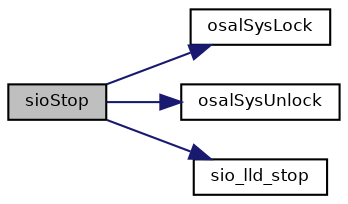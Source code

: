 digraph "sioStop"
{
  bgcolor="transparent";
  edge [fontname="Helvetica",fontsize="8",labelfontname="Helvetica",labelfontsize="8"];
  node [fontname="Helvetica",fontsize="8",shape=record];
  rankdir="LR";
  Node7 [label="sioStop",height=0.2,width=0.4,color="black", fillcolor="grey75", style="filled", fontcolor="black"];
  Node7 -> Node8 [color="midnightblue",fontsize="8",style="solid",fontname="Helvetica"];
  Node8 [label="osalSysLock",height=0.2,width=0.4,color="black",URL="$group___o_s_a_l.html#ga0cb5e528b0114b4ca61c2eb65a0515fa",tooltip="Enters a critical zone from thread context. "];
  Node7 -> Node9 [color="midnightblue",fontsize="8",style="solid",fontname="Helvetica"];
  Node9 [label="osalSysUnlock",height=0.2,width=0.4,color="black",URL="$group___o_s_a_l.html#ga17dbf4a1761019b8d94f43832c506543",tooltip="Leaves a critical zone from thread context. "];
  Node7 -> Node10 [color="midnightblue",fontsize="8",style="solid",fontname="Helvetica"];
  Node10 [label="sio_lld_stop",height=0.2,width=0.4,color="black",URL="$group___s_i_o.html#ga9f755cb2b2ba0e48950692001c065c90",tooltip="Deactivates the SIO peripheral. "];
}
